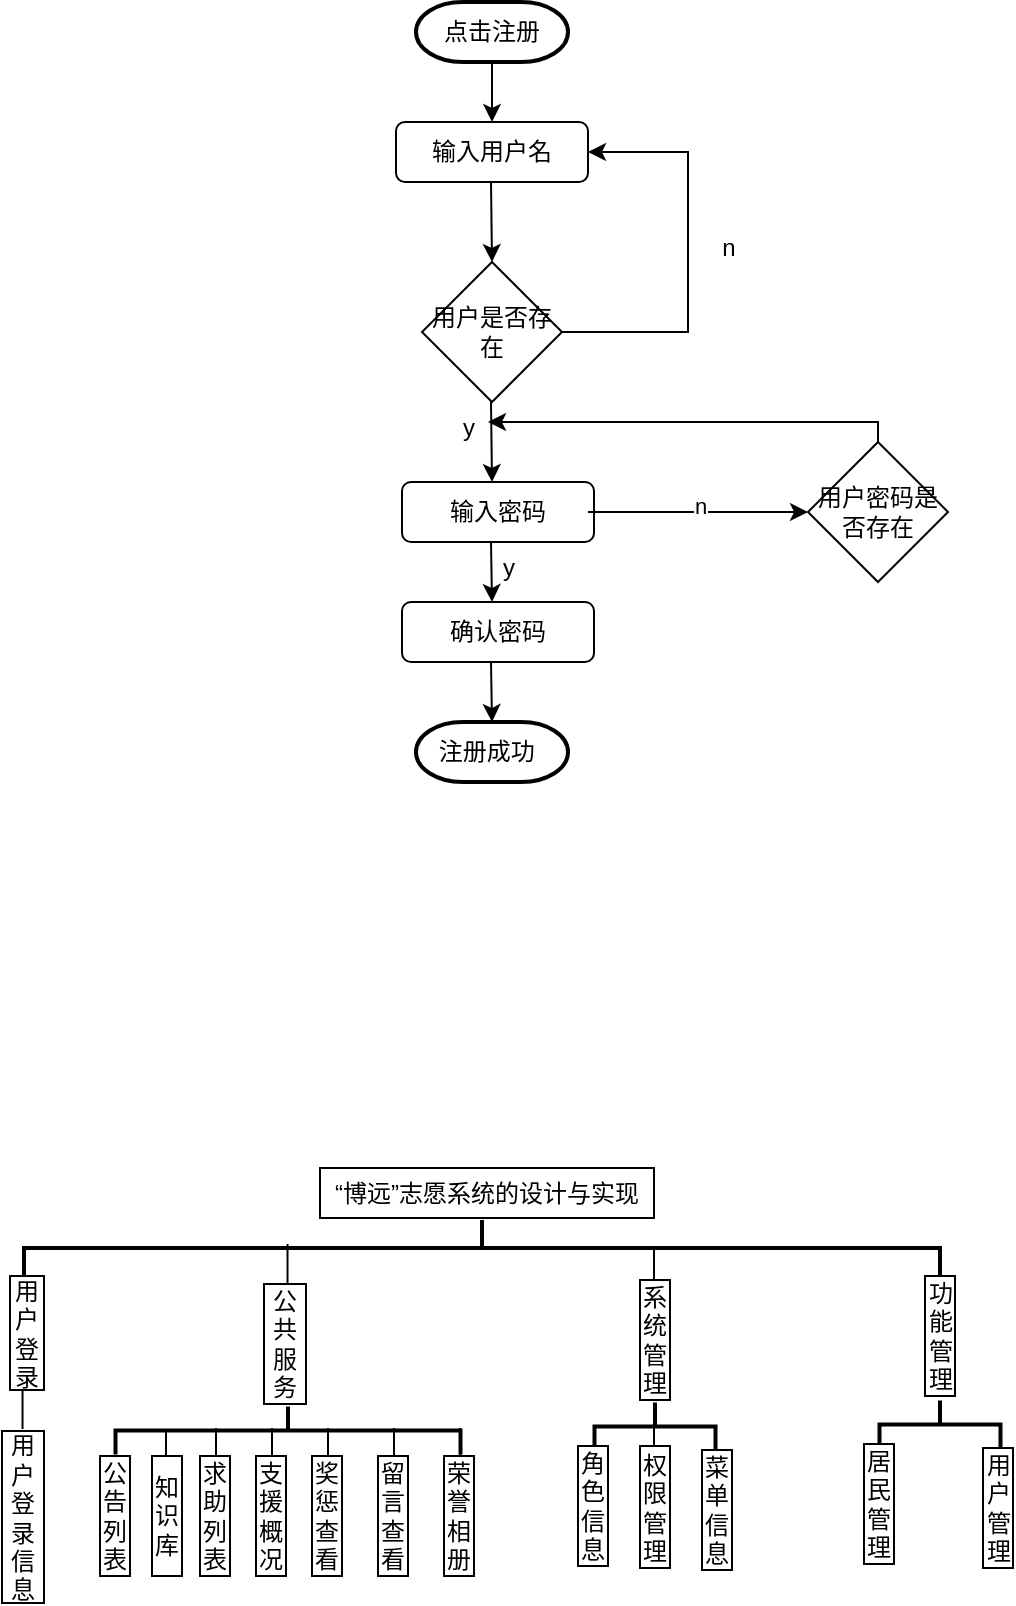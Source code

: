 <mxfile version="24.0.7" type="github">
  <diagram name="第 1 页" id="gzOurBzskgwyXG9lP4dm">
    <mxGraphModel dx="724" dy="371" grid="0" gridSize="10" guides="1" tooltips="1" connect="1" arrows="1" fold="1" page="1" pageScale="1" pageWidth="827" pageHeight="1169" math="0" shadow="0">
      <root>
        <mxCell id="0" />
        <mxCell id="1" parent="0" />
        <mxCell id="2LvC2rDsrTbeSCsYBJKb-3" value="注册成功&lt;span style=&quot;white-space: pre;&quot;&gt;&#x9;&lt;/span&gt;" style="strokeWidth=2;html=1;shape=mxgraph.flowchart.terminator;whiteSpace=wrap;" parent="1" vertex="1">
          <mxGeometry x="364" y="420" width="76" height="30" as="geometry" />
        </mxCell>
        <mxCell id="2LvC2rDsrTbeSCsYBJKb-4" value="输入用户名" style="rounded=1;whiteSpace=wrap;html=1;" parent="1" vertex="1">
          <mxGeometry x="354" y="120" width="96" height="30" as="geometry" />
        </mxCell>
        <mxCell id="2LvC2rDsrTbeSCsYBJKb-5" value="用户是否存在" style="rhombus;whiteSpace=wrap;html=1;" parent="1" vertex="1">
          <mxGeometry x="367" y="190" width="70" height="70" as="geometry" />
        </mxCell>
        <mxCell id="2LvC2rDsrTbeSCsYBJKb-6" value="输入密码" style="rounded=1;whiteSpace=wrap;html=1;" parent="1" vertex="1">
          <mxGeometry x="357" y="300" width="96" height="30" as="geometry" />
        </mxCell>
        <mxCell id="2LvC2rDsrTbeSCsYBJKb-7" value="确认密码" style="rounded=1;whiteSpace=wrap;html=1;" parent="1" vertex="1">
          <mxGeometry x="357" y="360" width="96" height="30" as="geometry" />
        </mxCell>
        <mxCell id="2LvC2rDsrTbeSCsYBJKb-8" value="点击注册" style="strokeWidth=2;html=1;shape=mxgraph.flowchart.terminator;whiteSpace=wrap;" parent="1" vertex="1">
          <mxGeometry x="364" y="60" width="76" height="30" as="geometry" />
        </mxCell>
        <mxCell id="2LvC2rDsrTbeSCsYBJKb-9" value="用户密码是否存在" style="rhombus;whiteSpace=wrap;html=1;" parent="1" vertex="1">
          <mxGeometry x="560" y="280" width="70" height="70" as="geometry" />
        </mxCell>
        <mxCell id="2LvC2rDsrTbeSCsYBJKb-10" value="" style="endArrow=classic;html=1;rounded=0;entryX=0;entryY=0.5;entryDx=0;entryDy=0;exitX=0.969;exitY=0.5;exitDx=0;exitDy=0;exitPerimeter=0;" parent="1" source="2LvC2rDsrTbeSCsYBJKb-6" target="2LvC2rDsrTbeSCsYBJKb-9" edge="1">
          <mxGeometry width="50" height="50" relative="1" as="geometry">
            <mxPoint x="460" y="320" as="sourcePoint" />
            <mxPoint x="510" y="270" as="targetPoint" />
          </mxGeometry>
        </mxCell>
        <mxCell id="2LvC2rDsrTbeSCsYBJKb-22" value="n" style="edgeLabel;html=1;align=center;verticalAlign=middle;resizable=0;points=[];" parent="2LvC2rDsrTbeSCsYBJKb-10" vertex="1" connectable="0">
          <mxGeometry x="0.01" y="3" relative="1" as="geometry">
            <mxPoint as="offset" />
          </mxGeometry>
        </mxCell>
        <mxCell id="2LvC2rDsrTbeSCsYBJKb-11" value="" style="endArrow=classic;html=1;rounded=0;entryX=0.5;entryY=0;entryDx=0;entryDy=0;exitX=0.5;exitY=1;exitDx=0;exitDy=0;exitPerimeter=0;" parent="1" source="2LvC2rDsrTbeSCsYBJKb-8" target="2LvC2rDsrTbeSCsYBJKb-4" edge="1">
          <mxGeometry width="50" height="50" relative="1" as="geometry">
            <mxPoint x="400" y="100" as="sourcePoint" />
            <mxPoint x="450" y="50" as="targetPoint" />
          </mxGeometry>
        </mxCell>
        <mxCell id="2LvC2rDsrTbeSCsYBJKb-12" value="" style="endArrow=classic;html=1;rounded=0;entryX=0.5;entryY=0;entryDx=0;entryDy=0;exitX=0.5;exitY=1;exitDx=0;exitDy=0;exitPerimeter=0;" parent="1" target="2LvC2rDsrTbeSCsYBJKb-5" edge="1">
          <mxGeometry width="50" height="50" relative="1" as="geometry">
            <mxPoint x="401.5" y="150" as="sourcePoint" />
            <mxPoint x="401.5" y="180" as="targetPoint" />
          </mxGeometry>
        </mxCell>
        <mxCell id="2LvC2rDsrTbeSCsYBJKb-15" value="" style="endArrow=classic;html=1;rounded=0;entryX=0.5;entryY=0;entryDx=0;entryDy=0;exitX=0.5;exitY=1;exitDx=0;exitDy=0;exitPerimeter=0;" parent="1" edge="1">
          <mxGeometry width="50" height="50" relative="1" as="geometry">
            <mxPoint x="401.5" y="260" as="sourcePoint" />
            <mxPoint x="402" y="300" as="targetPoint" />
          </mxGeometry>
        </mxCell>
        <mxCell id="2LvC2rDsrTbeSCsYBJKb-16" value="" style="endArrow=classic;html=1;rounded=0;exitX=0.5;exitY=1;exitDx=0;exitDy=0;exitPerimeter=0;" parent="1" edge="1">
          <mxGeometry width="50" height="50" relative="1" as="geometry">
            <mxPoint x="401.5" y="330" as="sourcePoint" />
            <mxPoint x="402" y="360" as="targetPoint" />
          </mxGeometry>
        </mxCell>
        <mxCell id="2LvC2rDsrTbeSCsYBJKb-17" value="" style="endArrow=classic;html=1;rounded=0;exitX=0.5;exitY=1;exitDx=0;exitDy=0;exitPerimeter=0;" parent="1" edge="1">
          <mxGeometry width="50" height="50" relative="1" as="geometry">
            <mxPoint x="401.5" y="390" as="sourcePoint" />
            <mxPoint x="402" y="420" as="targetPoint" />
          </mxGeometry>
        </mxCell>
        <mxCell id="2LvC2rDsrTbeSCsYBJKb-19" value="" style="endArrow=classic;html=1;rounded=0;exitX=0.5;exitY=0;exitDx=0;exitDy=0;" parent="1" source="2LvC2rDsrTbeSCsYBJKb-9" edge="1">
          <mxGeometry width="50" height="50" relative="1" as="geometry">
            <mxPoint x="600" y="280" as="sourcePoint" />
            <mxPoint x="400" y="270" as="targetPoint" />
            <Array as="points">
              <mxPoint x="595" y="270" />
            </Array>
          </mxGeometry>
        </mxCell>
        <mxCell id="2LvC2rDsrTbeSCsYBJKb-21" value="y" style="text;html=1;align=center;verticalAlign=middle;resizable=0;points=[];autosize=1;strokeColor=none;fillColor=none;" parent="1" vertex="1">
          <mxGeometry x="395" y="328" width="30" height="30" as="geometry" />
        </mxCell>
        <mxCell id="2LvC2rDsrTbeSCsYBJKb-24" value="" style="endArrow=classic;html=1;rounded=0;exitX=1;exitY=0.5;exitDx=0;exitDy=0;entryX=1;entryY=0.5;entryDx=0;entryDy=0;" parent="1" source="2LvC2rDsrTbeSCsYBJKb-5" target="2LvC2rDsrTbeSCsYBJKb-4" edge="1">
          <mxGeometry width="50" height="50" relative="1" as="geometry">
            <mxPoint x="437" y="230" as="sourcePoint" />
            <mxPoint x="500" y="170" as="targetPoint" />
            <Array as="points">
              <mxPoint x="500" y="225" />
              <mxPoint x="500" y="135" />
            </Array>
          </mxGeometry>
        </mxCell>
        <mxCell id="2LvC2rDsrTbeSCsYBJKb-25" value="y" style="text;html=1;align=center;verticalAlign=middle;resizable=0;points=[];autosize=1;strokeColor=none;fillColor=none;" parent="1" vertex="1">
          <mxGeometry x="375" y="258" width="30" height="30" as="geometry" />
        </mxCell>
        <mxCell id="2LvC2rDsrTbeSCsYBJKb-26" value="n" style="text;html=1;align=center;verticalAlign=middle;resizable=0;points=[];autosize=1;strokeColor=none;fillColor=none;" parent="1" vertex="1">
          <mxGeometry x="505" y="168" width="30" height="30" as="geometry" />
        </mxCell>
        <mxCell id="EfGDM4duCvf1xDaBSUj5-1" value="“博远”志愿系统的设计与实现" style="rounded=0;whiteSpace=wrap;html=1;" vertex="1" parent="1">
          <mxGeometry x="316" y="643" width="167" height="25" as="geometry" />
        </mxCell>
        <mxCell id="EfGDM4duCvf1xDaBSUj5-2" value="" style="strokeWidth=2;html=1;shape=mxgraph.flowchart.annotation_2;align=left;labelPosition=right;pointerEvents=1;rotation=90;" vertex="1" parent="1">
          <mxGeometry x="383" y="454" width="28" height="458" as="geometry" />
        </mxCell>
        <mxCell id="EfGDM4duCvf1xDaBSUj5-3" value="用户登录" style="rounded=0;whiteSpace=wrap;html=1;" vertex="1" parent="1">
          <mxGeometry x="161" y="697" width="17" height="57" as="geometry" />
        </mxCell>
        <mxCell id="EfGDM4duCvf1xDaBSUj5-4" value="" style="endArrow=none;html=1;rounded=0;" edge="1" parent="1">
          <mxGeometry width="50" height="50" relative="1" as="geometry">
            <mxPoint x="299.76" y="701" as="sourcePoint" />
            <mxPoint x="299.76" y="681" as="targetPoint" />
          </mxGeometry>
        </mxCell>
        <mxCell id="EfGDM4duCvf1xDaBSUj5-11" value="" style="endArrow=none;html=1;rounded=0;" edge="1" parent="1">
          <mxGeometry width="50" height="50" relative="1" as="geometry">
            <mxPoint x="483" y="699" as="sourcePoint" />
            <mxPoint x="483" y="684" as="targetPoint" />
          </mxGeometry>
        </mxCell>
        <mxCell id="EfGDM4duCvf1xDaBSUj5-12" value="" style="endArrow=none;html=1;rounded=0;" edge="1" parent="1">
          <mxGeometry width="50" height="50" relative="1" as="geometry">
            <mxPoint x="167.26" y="773.5" as="sourcePoint" />
            <mxPoint x="167.26" y="753.5" as="targetPoint" />
          </mxGeometry>
        </mxCell>
        <mxCell id="EfGDM4duCvf1xDaBSUj5-13" value="用户登录信息" style="rounded=0;whiteSpace=wrap;html=1;" vertex="1" parent="1">
          <mxGeometry x="157" y="774.5" width="21" height="86" as="geometry" />
        </mxCell>
        <mxCell id="EfGDM4duCvf1xDaBSUj5-14" value="公共服务" style="rounded=0;whiteSpace=wrap;html=1;" vertex="1" parent="1">
          <mxGeometry x="288" y="701" width="21" height="60" as="geometry" />
        </mxCell>
        <mxCell id="EfGDM4duCvf1xDaBSUj5-15" value="" style="strokeWidth=2;html=1;shape=mxgraph.flowchart.annotation_2;align=left;labelPosition=right;pointerEvents=1;rotation=90;" vertex="1" parent="1">
          <mxGeometry x="288" y="688" width="24" height="172.5" as="geometry" />
        </mxCell>
        <mxCell id="EfGDM4duCvf1xDaBSUj5-16" value="" style="endArrow=none;html=1;rounded=0;" edge="1" parent="1">
          <mxGeometry width="50" height="50" relative="1" as="geometry">
            <mxPoint x="239" y="788" as="sourcePoint" />
            <mxPoint x="239" y="774" as="targetPoint" />
          </mxGeometry>
        </mxCell>
        <mxCell id="EfGDM4duCvf1xDaBSUj5-17" value="公告列表" style="rounded=0;whiteSpace=wrap;html=1;" vertex="1" parent="1">
          <mxGeometry x="206" y="787" width="15" height="60" as="geometry" />
        </mxCell>
        <mxCell id="EfGDM4duCvf1xDaBSUj5-18" value="知识库" style="rounded=0;whiteSpace=wrap;html=1;" vertex="1" parent="1">
          <mxGeometry x="232" y="787" width="15" height="60" as="geometry" />
        </mxCell>
        <mxCell id="EfGDM4duCvf1xDaBSUj5-19" value="" style="endArrow=none;html=1;rounded=0;" edge="1" parent="1">
          <mxGeometry width="50" height="50" relative="1" as="geometry">
            <mxPoint x="264" y="787" as="sourcePoint" />
            <mxPoint x="264" y="773" as="targetPoint" />
          </mxGeometry>
        </mxCell>
        <mxCell id="EfGDM4duCvf1xDaBSUj5-20" value="求助列表" style="rounded=0;whiteSpace=wrap;html=1;" vertex="1" parent="1">
          <mxGeometry x="256" y="787" width="15" height="60" as="geometry" />
        </mxCell>
        <mxCell id="EfGDM4duCvf1xDaBSUj5-21" value="" style="endArrow=none;html=1;rounded=0;" edge="1" parent="1">
          <mxGeometry width="50" height="50" relative="1" as="geometry">
            <mxPoint x="292" y="787" as="sourcePoint" />
            <mxPoint x="292" y="773" as="targetPoint" />
          </mxGeometry>
        </mxCell>
        <mxCell id="EfGDM4duCvf1xDaBSUj5-22" value="支援概况" style="rounded=0;whiteSpace=wrap;html=1;" vertex="1" parent="1">
          <mxGeometry x="284" y="787" width="15" height="60" as="geometry" />
        </mxCell>
        <mxCell id="EfGDM4duCvf1xDaBSUj5-23" value="" style="endArrow=none;html=1;rounded=0;" edge="1" parent="1">
          <mxGeometry width="50" height="50" relative="1" as="geometry">
            <mxPoint x="320" y="787" as="sourcePoint" />
            <mxPoint x="320" y="773" as="targetPoint" />
          </mxGeometry>
        </mxCell>
        <mxCell id="EfGDM4duCvf1xDaBSUj5-24" value="奖惩查看" style="rounded=0;whiteSpace=wrap;html=1;" vertex="1" parent="1">
          <mxGeometry x="312" y="787" width="15" height="60" as="geometry" />
        </mxCell>
        <mxCell id="EfGDM4duCvf1xDaBSUj5-25" value="" style="endArrow=none;html=1;rounded=0;" edge="1" parent="1">
          <mxGeometry width="50" height="50" relative="1" as="geometry">
            <mxPoint x="353" y="787" as="sourcePoint" />
            <mxPoint x="353" y="773" as="targetPoint" />
          </mxGeometry>
        </mxCell>
        <mxCell id="EfGDM4duCvf1xDaBSUj5-26" value="留言查看" style="rounded=0;whiteSpace=wrap;html=1;" vertex="1" parent="1">
          <mxGeometry x="345" y="787" width="15" height="60" as="geometry" />
        </mxCell>
        <mxCell id="EfGDM4duCvf1xDaBSUj5-27" value="" style="endArrow=none;html=1;rounded=0;" edge="1" parent="1">
          <mxGeometry width="50" height="50" relative="1" as="geometry">
            <mxPoint x="386" y="787" as="sourcePoint" />
            <mxPoint x="386" y="773" as="targetPoint" />
          </mxGeometry>
        </mxCell>
        <mxCell id="EfGDM4duCvf1xDaBSUj5-28" value="荣誉相册" style="rounded=0;whiteSpace=wrap;html=1;" vertex="1" parent="1">
          <mxGeometry x="378" y="787" width="15" height="60" as="geometry" />
        </mxCell>
        <mxCell id="EfGDM4duCvf1xDaBSUj5-29" value="系统管理" style="rounded=0;whiteSpace=wrap;html=1;" vertex="1" parent="1">
          <mxGeometry x="476" y="699" width="15" height="60" as="geometry" />
        </mxCell>
        <mxCell id="EfGDM4duCvf1xDaBSUj5-30" value="" style="strokeWidth=2;html=1;shape=mxgraph.flowchart.annotation_2;align=left;labelPosition=right;pointerEvents=1;rotation=90;" vertex="1" parent="1">
          <mxGeometry x="471.5" y="742" width="24" height="60.5" as="geometry" />
        </mxCell>
        <mxCell id="EfGDM4duCvf1xDaBSUj5-31" value="" style="endArrow=none;html=1;rounded=0;" edge="1" parent="1">
          <mxGeometry width="50" height="50" relative="1" as="geometry">
            <mxPoint x="483" y="783" as="sourcePoint" />
            <mxPoint x="483" y="771" as="targetPoint" />
          </mxGeometry>
        </mxCell>
        <mxCell id="EfGDM4duCvf1xDaBSUj5-32" value="角色信息" style="rounded=0;whiteSpace=wrap;html=1;" vertex="1" parent="1">
          <mxGeometry x="445" y="782" width="15" height="60" as="geometry" />
        </mxCell>
        <mxCell id="EfGDM4duCvf1xDaBSUj5-33" value="权限管理" style="rounded=0;whiteSpace=wrap;html=1;" vertex="1" parent="1">
          <mxGeometry x="476" y="782" width="15" height="61" as="geometry" />
        </mxCell>
        <mxCell id="EfGDM4duCvf1xDaBSUj5-34" value="菜单信息" style="rounded=0;whiteSpace=wrap;html=1;" vertex="1" parent="1">
          <mxGeometry x="507" y="784" width="15" height="60" as="geometry" />
        </mxCell>
        <mxCell id="EfGDM4duCvf1xDaBSUj5-35" value="功能管理" style="rounded=0;whiteSpace=wrap;html=1;" vertex="1" parent="1">
          <mxGeometry x="618.5" y="697" width="15" height="60" as="geometry" />
        </mxCell>
        <mxCell id="EfGDM4duCvf1xDaBSUj5-36" value="" style="strokeWidth=2;html=1;shape=mxgraph.flowchart.annotation_2;align=left;labelPosition=right;pointerEvents=1;rotation=90;" vertex="1" parent="1">
          <mxGeometry x="614" y="741" width="24" height="60.5" as="geometry" />
        </mxCell>
        <mxCell id="EfGDM4duCvf1xDaBSUj5-37" value="居民管理" style="rounded=0;whiteSpace=wrap;html=1;" vertex="1" parent="1">
          <mxGeometry x="588" y="781" width="15" height="60" as="geometry" />
        </mxCell>
        <mxCell id="EfGDM4duCvf1xDaBSUj5-38" value="用户管理" style="rounded=0;whiteSpace=wrap;html=1;" vertex="1" parent="1">
          <mxGeometry x="647.5" y="783" width="15" height="60" as="geometry" />
        </mxCell>
      </root>
    </mxGraphModel>
  </diagram>
</mxfile>
